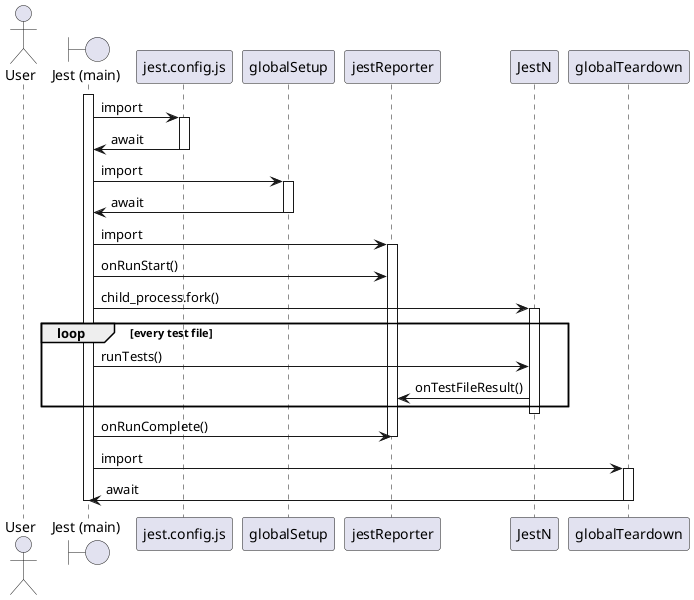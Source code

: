 @startuml

actor User
boundary "Jest (main)" as Jest0
participant "jest.config.js" as jestConfig
activate Jest0
Jest0 -> jestConfig: import
activate jestConfig
jestConfig -> Jest0: await
deactivate jestConfig
Jest0 -> globalSetup: import
activate globalSetup
globalSetup -> Jest0: await
deactivate globalSetup
Jest0 -> jestReporter: import
activate jestReporter
Jest0 -> jestReporter: onRunStart()
Jest0 -> JestN: child_process.fork()
activate JestN
loop every test file
  Jest0 -> JestN: runTests()
  JestN -> jestReporter: onTestFileResult()
end loop
deactivate JestN
Jest0 -> jestReporter: onRunComplete()
deactivate jestReporter
Jest0 -> globalTeardown: import
activate globalTeardown
globalTeardown -> Jest0: await
deactivate globalTeardown

deactivate Jest0

@enduml
